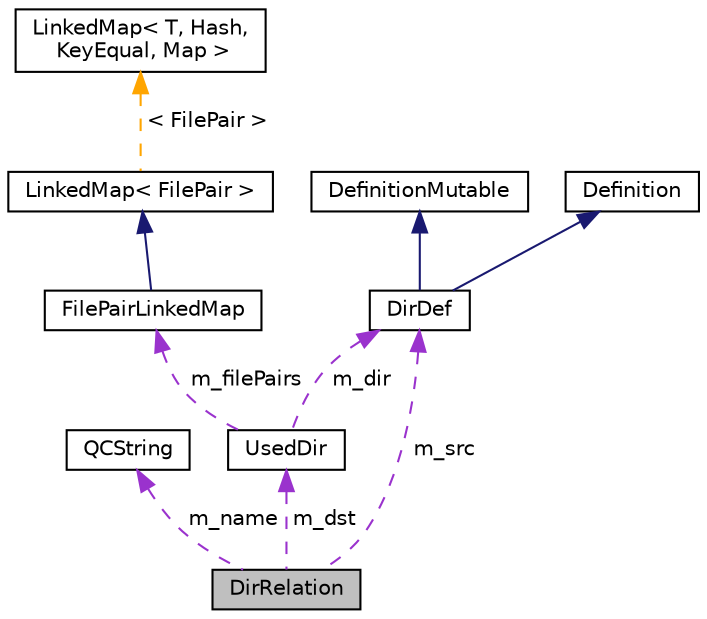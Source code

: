 digraph "DirRelation"
{
 // INTERACTIVE_SVG=YES
 // LATEX_PDF_SIZE
  edge [fontname="Helvetica",fontsize="10",labelfontname="Helvetica",labelfontsize="10"];
  node [fontname="Helvetica",fontsize="10",shape=record];
  Node1 [label="DirRelation",height=0.2,width=0.4,color="black", fillcolor="grey75", style="filled", fontcolor="black",tooltip="A usage relation between two directories."];
  Node2 -> Node1 [dir="back",color="darkorchid3",fontsize="10",style="dashed",label=" m_name" ,fontname="Helvetica"];
  Node2 [label="QCString",height=0.2,width=0.4,color="black", fillcolor="white", style="filled",URL="$d9/d45/class_q_c_string.html",tooltip="This is an alternative implementation of QCString."];
  Node3 -> Node1 [dir="back",color="darkorchid3",fontsize="10",style="dashed",label=" m_src" ,fontname="Helvetica"];
  Node3 [label="DirDef",height=0.2,width=0.4,color="black", fillcolor="white", style="filled",URL="$d4/dd4/class_dir_def.html",tooltip="A model of a directory symbol."];
  Node4 -> Node3 [dir="back",color="midnightblue",fontsize="10",style="solid",fontname="Helvetica"];
  Node4 [label="DefinitionMutable",height=0.2,width=0.4,color="black", fillcolor="white", style="filled",URL="$d0/d46/class_definition_mutable.html",tooltip=" "];
  Node5 -> Node3 [dir="back",color="midnightblue",fontsize="10",style="solid",fontname="Helvetica"];
  Node5 [label="Definition",height=0.2,width=0.4,color="black", fillcolor="white", style="filled",URL="$d5/dcc/class_definition.html",tooltip="The common base class of all entity definitions found in the sources."];
  Node6 -> Node1 [dir="back",color="darkorchid3",fontsize="10",style="dashed",label=" m_dst" ,fontname="Helvetica"];
  Node6 [label="UsedDir",height=0.2,width=0.4,color="black", fillcolor="white", style="filled",URL="$df/d42/class_used_dir.html",tooltip="Usage information of a directory."];
  Node3 -> Node6 [dir="back",color="darkorchid3",fontsize="10",style="dashed",label=" m_dir" ,fontname="Helvetica"];
  Node7 -> Node6 [dir="back",color="darkorchid3",fontsize="10",style="dashed",label=" m_filePairs" ,fontname="Helvetica"];
  Node7 [label="FilePairLinkedMap",height=0.2,width=0.4,color="black", fillcolor="white", style="filled",URL="$d3/d29/class_file_pair_linked_map.html",tooltip="A linked map of file pairs"];
  Node8 -> Node7 [dir="back",color="midnightblue",fontsize="10",style="solid",fontname="Helvetica"];
  Node8 [label="LinkedMap\< FilePair \>",height=0.2,width=0.4,color="black", fillcolor="white", style="filled",URL="$d0/d2c/class_linked_map.html",tooltip=" "];
  Node9 -> Node8 [dir="back",color="orange",fontsize="10",style="dashed",label=" \< FilePair \>" ,fontname="Helvetica"];
  Node9 [label="LinkedMap\< T, Hash,\l KeyEqual, Map \>",height=0.2,width=0.4,color="black", fillcolor="white", style="filled",URL="$d0/d2c/class_linked_map.html",tooltip="Container class representing a vector of objects with keys."];
}
